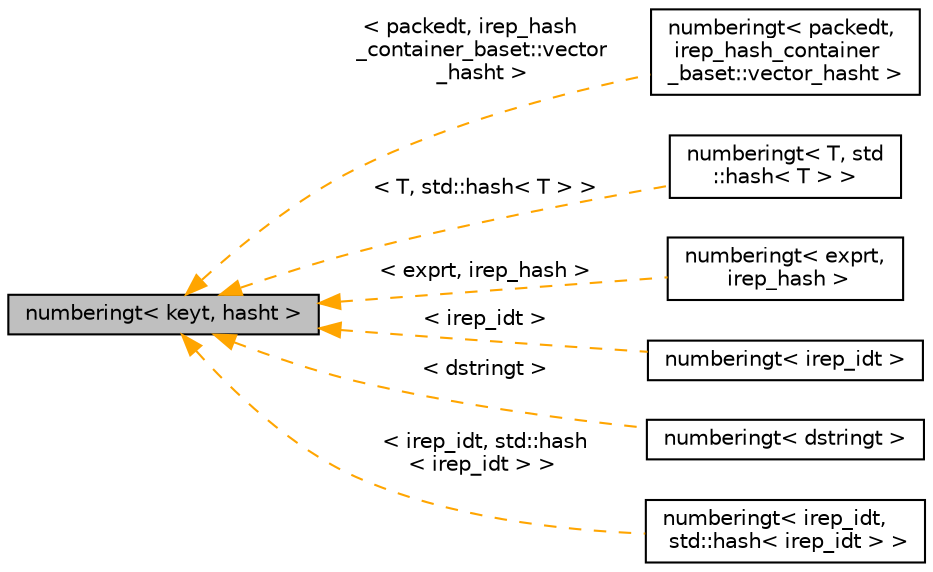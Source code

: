 digraph "numberingt&lt; keyt, hasht &gt;"
{
 // LATEX_PDF_SIZE
  bgcolor="transparent";
  edge [fontname="Helvetica",fontsize="10",labelfontname="Helvetica",labelfontsize="10"];
  node [fontname="Helvetica",fontsize="10",shape=record];
  rankdir="LR";
  Node1 [label="numberingt\< keyt, hasht \>",height=0.2,width=0.4,color="black", fillcolor="grey75", style="filled", fontcolor="black",tooltip=" "];
  Node1 -> Node2 [dir="back",color="orange",fontsize="10",style="dashed",label=" \< packedt, irep_hash\l_container_baset::vector\l_hasht \>" ,fontname="Helvetica"];
  Node2 [label="numberingt\< packedt,\l irep_hash_container\l_baset::vector_hasht \>",height=0.2,width=0.4,color="black",URL="$classnumberingt.html",tooltip=" "];
  Node1 -> Node3 [dir="back",color="orange",fontsize="10",style="dashed",label=" \< T, std::hash\< T \> \>" ,fontname="Helvetica"];
  Node3 [label="numberingt\< T, std\l::hash\< T \> \>",height=0.2,width=0.4,color="black",URL="$classnumberingt.html",tooltip=" "];
  Node1 -> Node4 [dir="back",color="orange",fontsize="10",style="dashed",label=" \< exprt, irep_hash \>" ,fontname="Helvetica"];
  Node4 [label="numberingt\< exprt,\l irep_hash \>",height=0.2,width=0.4,color="black",URL="$classnumberingt.html",tooltip=" "];
  Node1 -> Node5 [dir="back",color="orange",fontsize="10",style="dashed",label=" \< irep_idt \>" ,fontname="Helvetica"];
  Node5 [label="numberingt\< irep_idt \>",height=0.2,width=0.4,color="black",URL="$classnumberingt.html",tooltip=" "];
  Node1 -> Node6 [dir="back",color="orange",fontsize="10",style="dashed",label=" \< dstringt \>" ,fontname="Helvetica"];
  Node6 [label="numberingt\< dstringt \>",height=0.2,width=0.4,color="black",URL="$classnumberingt.html",tooltip=" "];
  Node1 -> Node7 [dir="back",color="orange",fontsize="10",style="dashed",label=" \< irep_idt, std::hash\l\< irep_idt \> \>" ,fontname="Helvetica"];
  Node7 [label="numberingt\< irep_idt,\l std::hash\< irep_idt \> \>",height=0.2,width=0.4,color="black",URL="$classnumberingt.html",tooltip=" "];
}

